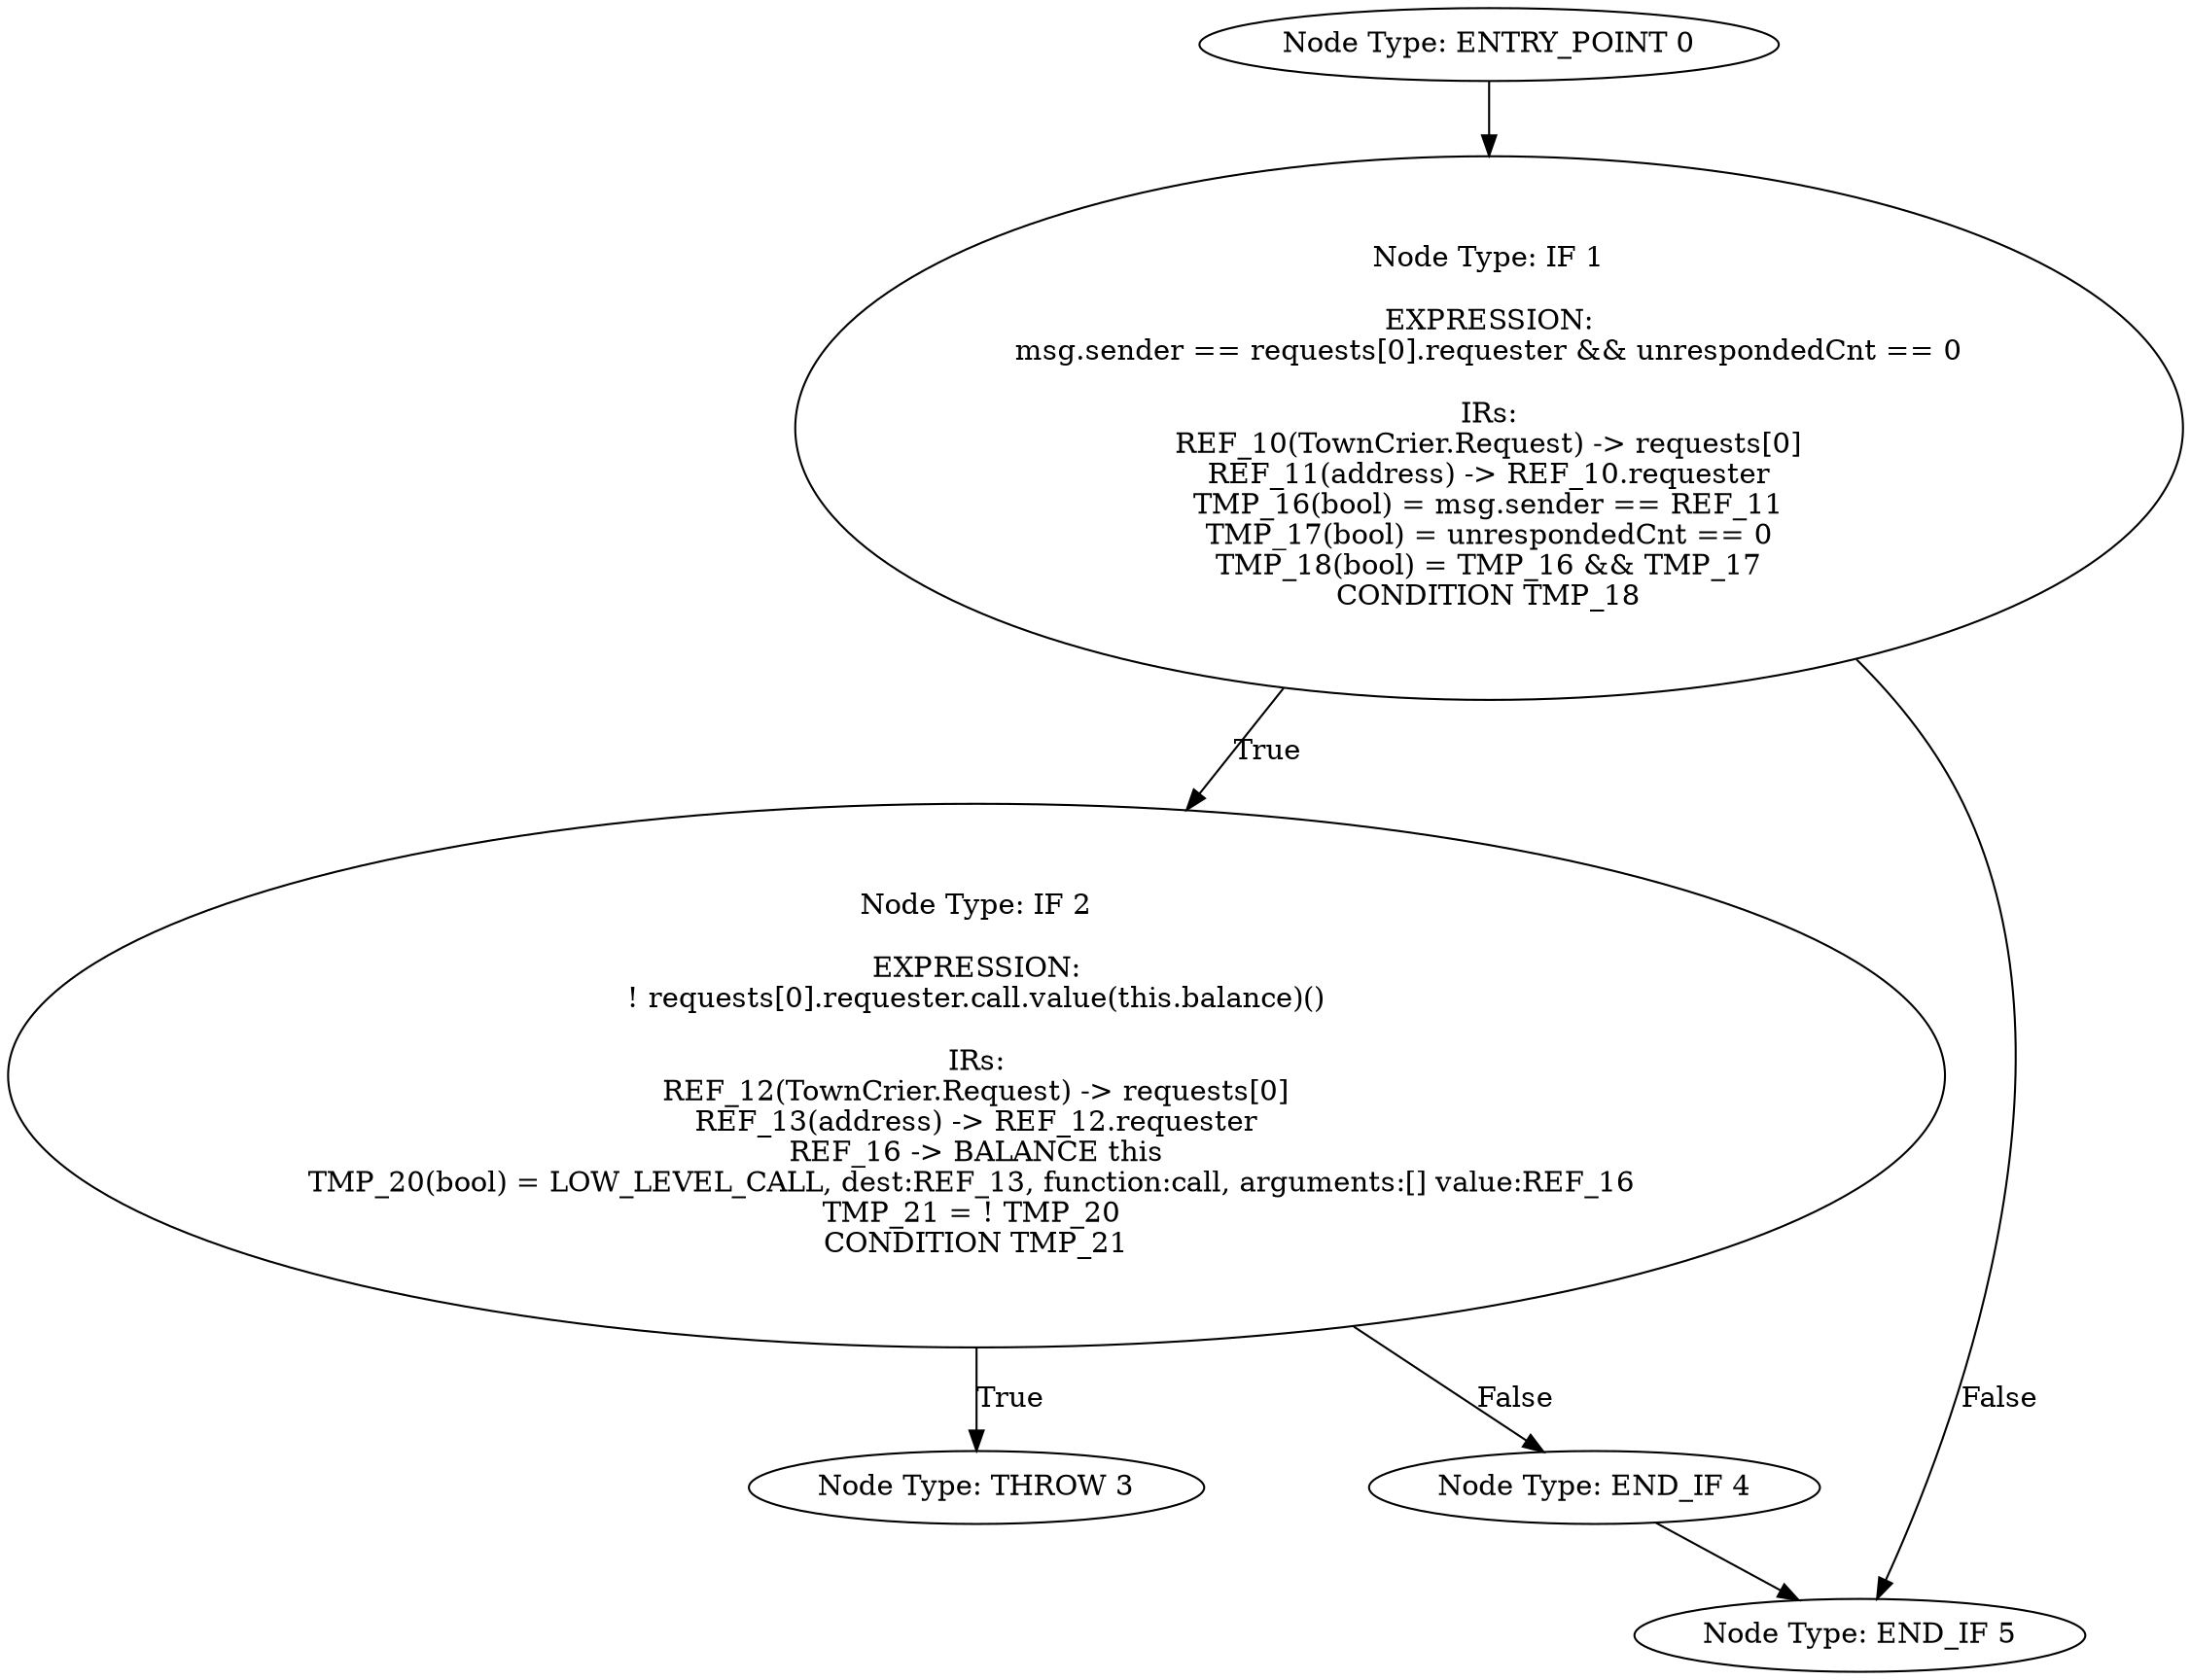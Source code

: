 digraph{
0[label="Node Type: ENTRY_POINT 0
"];
0->1;
1[label="Node Type: IF 1

EXPRESSION:
msg.sender == requests[0].requester && unrespondedCnt == 0

IRs:
REF_10(TownCrier.Request) -> requests[0]
REF_11(address) -> REF_10.requester
TMP_16(bool) = msg.sender == REF_11
TMP_17(bool) = unrespondedCnt == 0
TMP_18(bool) = TMP_16 && TMP_17
CONDITION TMP_18"];
1->2[label="True"];
1->5[label="False"];
2[label="Node Type: IF 2

EXPRESSION:
! requests[0].requester.call.value(this.balance)()

IRs:
REF_12(TownCrier.Request) -> requests[0]
REF_13(address) -> REF_12.requester
REF_16 -> BALANCE this
TMP_20(bool) = LOW_LEVEL_CALL, dest:REF_13, function:call, arguments:[] value:REF_16 
TMP_21 = ! TMP_20 
CONDITION TMP_21"];
2->3[label="True"];
2->4[label="False"];
3[label="Node Type: THROW 3
"];
4[label="Node Type: END_IF 4
"];
4->5;
5[label="Node Type: END_IF 5
"];
}
